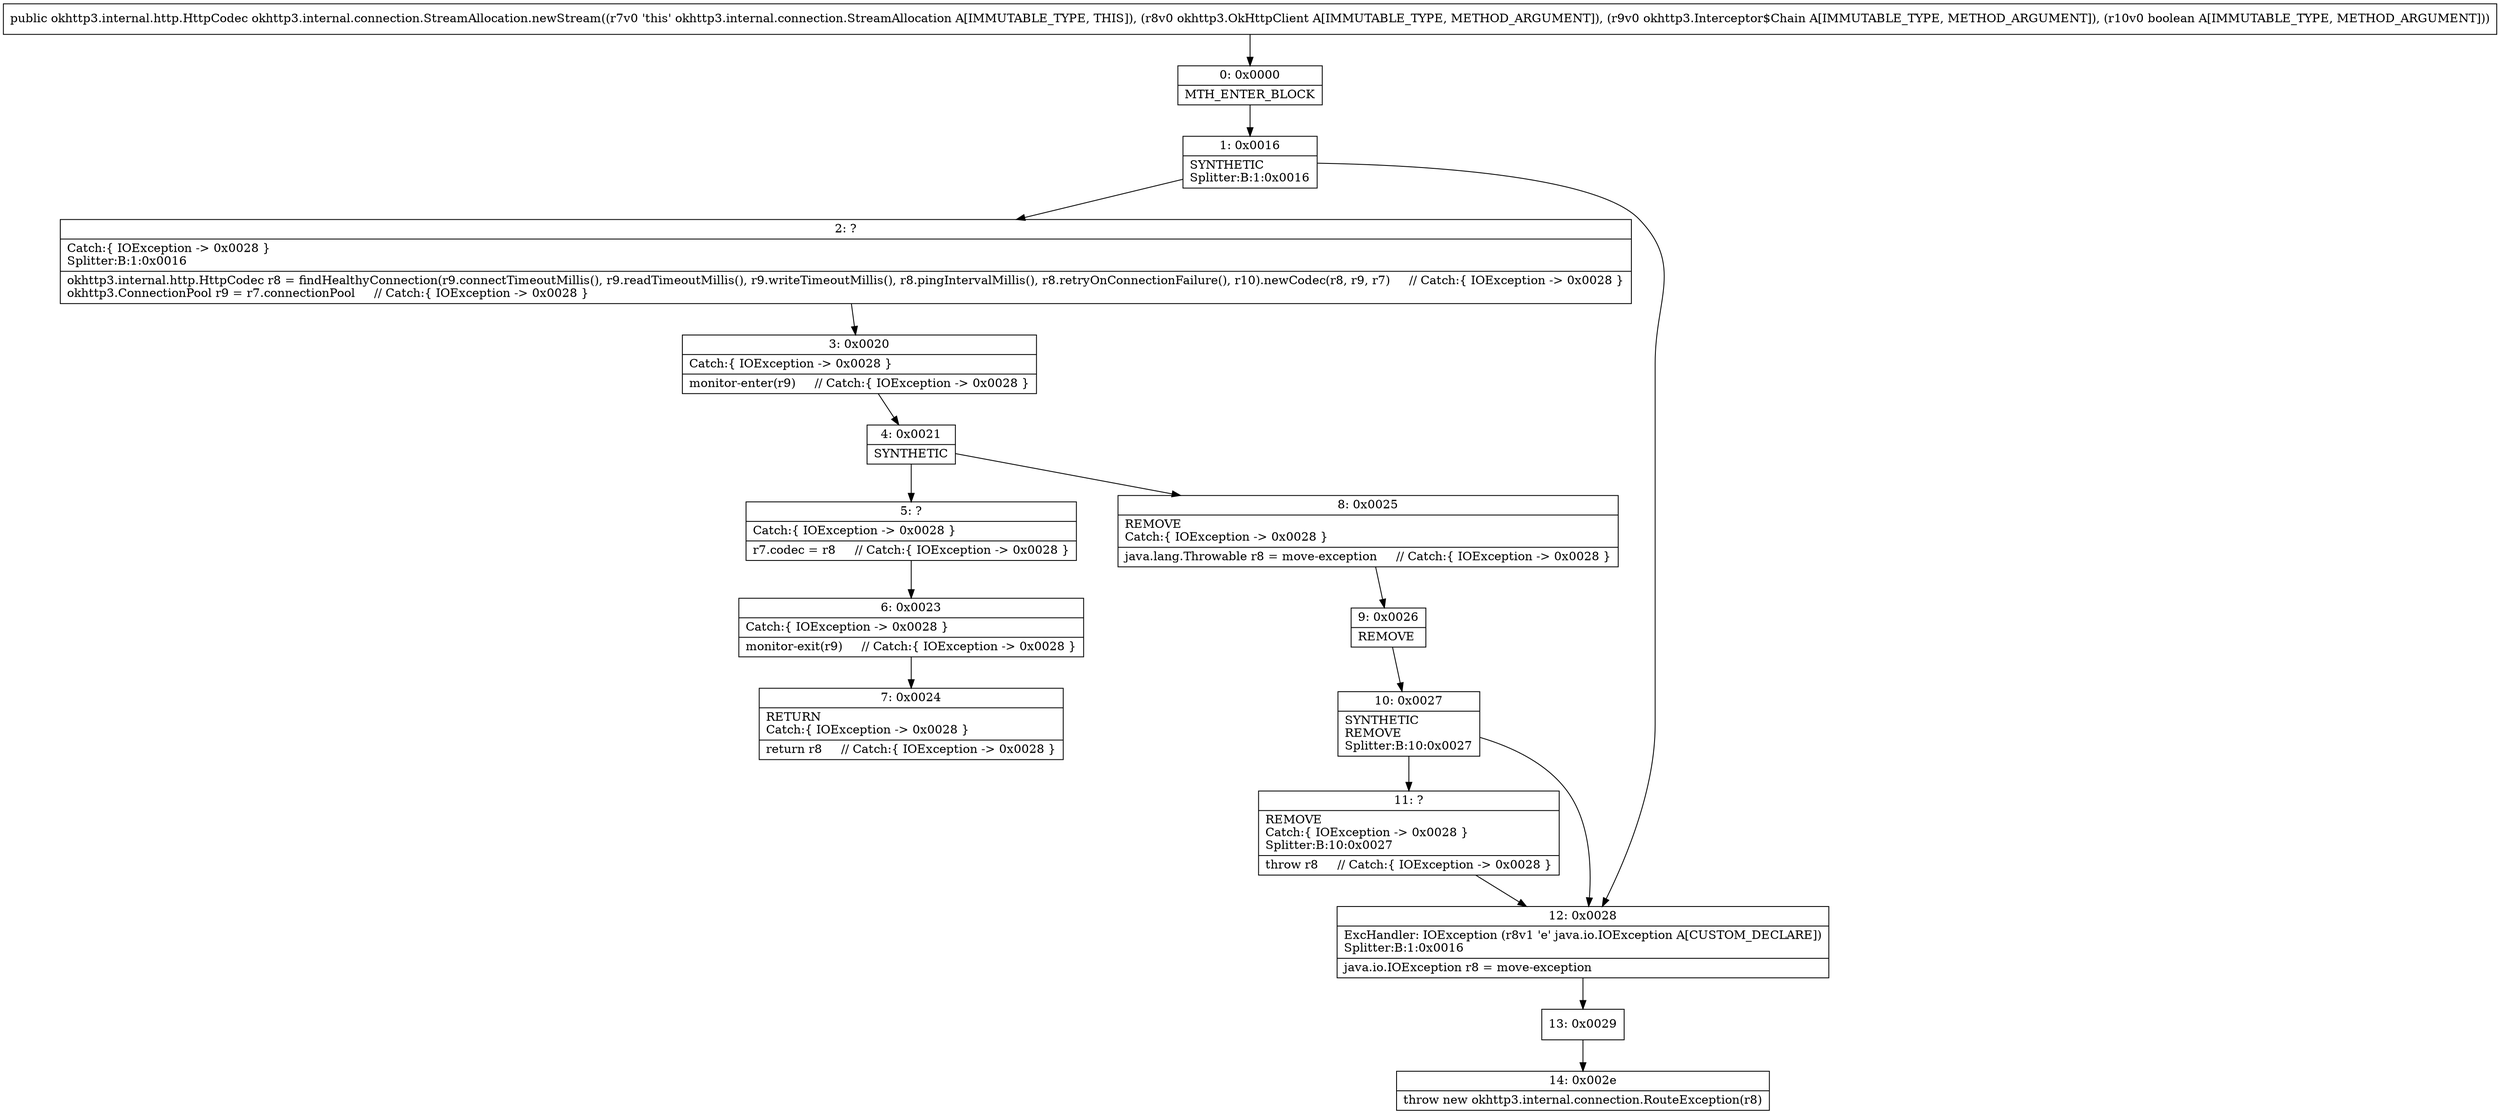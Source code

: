 digraph "CFG forokhttp3.internal.connection.StreamAllocation.newStream(Lokhttp3\/OkHttpClient;Lokhttp3\/Interceptor$Chain;Z)Lokhttp3\/internal\/http\/HttpCodec;" {
Node_0 [shape=record,label="{0\:\ 0x0000|MTH_ENTER_BLOCK\l}"];
Node_1 [shape=record,label="{1\:\ 0x0016|SYNTHETIC\lSplitter:B:1:0x0016\l}"];
Node_2 [shape=record,label="{2\:\ ?|Catch:\{ IOException \-\> 0x0028 \}\lSplitter:B:1:0x0016\l|okhttp3.internal.http.HttpCodec r8 = findHealthyConnection(r9.connectTimeoutMillis(), r9.readTimeoutMillis(), r9.writeTimeoutMillis(), r8.pingIntervalMillis(), r8.retryOnConnectionFailure(), r10).newCodec(r8, r9, r7)     \/\/ Catch:\{ IOException \-\> 0x0028 \}\lokhttp3.ConnectionPool r9 = r7.connectionPool     \/\/ Catch:\{ IOException \-\> 0x0028 \}\l}"];
Node_3 [shape=record,label="{3\:\ 0x0020|Catch:\{ IOException \-\> 0x0028 \}\l|monitor\-enter(r9)     \/\/ Catch:\{ IOException \-\> 0x0028 \}\l}"];
Node_4 [shape=record,label="{4\:\ 0x0021|SYNTHETIC\l}"];
Node_5 [shape=record,label="{5\:\ ?|Catch:\{ IOException \-\> 0x0028 \}\l|r7.codec = r8     \/\/ Catch:\{ IOException \-\> 0x0028 \}\l}"];
Node_6 [shape=record,label="{6\:\ 0x0023|Catch:\{ IOException \-\> 0x0028 \}\l|monitor\-exit(r9)     \/\/ Catch:\{ IOException \-\> 0x0028 \}\l}"];
Node_7 [shape=record,label="{7\:\ 0x0024|RETURN\lCatch:\{ IOException \-\> 0x0028 \}\l|return r8     \/\/ Catch:\{ IOException \-\> 0x0028 \}\l}"];
Node_8 [shape=record,label="{8\:\ 0x0025|REMOVE\lCatch:\{ IOException \-\> 0x0028 \}\l|java.lang.Throwable r8 = move\-exception     \/\/ Catch:\{ IOException \-\> 0x0028 \}\l}"];
Node_9 [shape=record,label="{9\:\ 0x0026|REMOVE\l}"];
Node_10 [shape=record,label="{10\:\ 0x0027|SYNTHETIC\lREMOVE\lSplitter:B:10:0x0027\l}"];
Node_11 [shape=record,label="{11\:\ ?|REMOVE\lCatch:\{ IOException \-\> 0x0028 \}\lSplitter:B:10:0x0027\l|throw r8     \/\/ Catch:\{ IOException \-\> 0x0028 \}\l}"];
Node_12 [shape=record,label="{12\:\ 0x0028|ExcHandler: IOException (r8v1 'e' java.io.IOException A[CUSTOM_DECLARE])\lSplitter:B:1:0x0016\l|java.io.IOException r8 = move\-exception\l}"];
Node_13 [shape=record,label="{13\:\ 0x0029}"];
Node_14 [shape=record,label="{14\:\ 0x002e|throw new okhttp3.internal.connection.RouteException(r8)\l}"];
MethodNode[shape=record,label="{public okhttp3.internal.http.HttpCodec okhttp3.internal.connection.StreamAllocation.newStream((r7v0 'this' okhttp3.internal.connection.StreamAllocation A[IMMUTABLE_TYPE, THIS]), (r8v0 okhttp3.OkHttpClient A[IMMUTABLE_TYPE, METHOD_ARGUMENT]), (r9v0 okhttp3.Interceptor$Chain A[IMMUTABLE_TYPE, METHOD_ARGUMENT]), (r10v0 boolean A[IMMUTABLE_TYPE, METHOD_ARGUMENT])) }"];
MethodNode -> Node_0;
Node_0 -> Node_1;
Node_1 -> Node_2;
Node_1 -> Node_12;
Node_2 -> Node_3;
Node_3 -> Node_4;
Node_4 -> Node_5;
Node_4 -> Node_8;
Node_5 -> Node_6;
Node_6 -> Node_7;
Node_8 -> Node_9;
Node_9 -> Node_10;
Node_10 -> Node_11;
Node_10 -> Node_12;
Node_11 -> Node_12;
Node_12 -> Node_13;
Node_13 -> Node_14;
}

